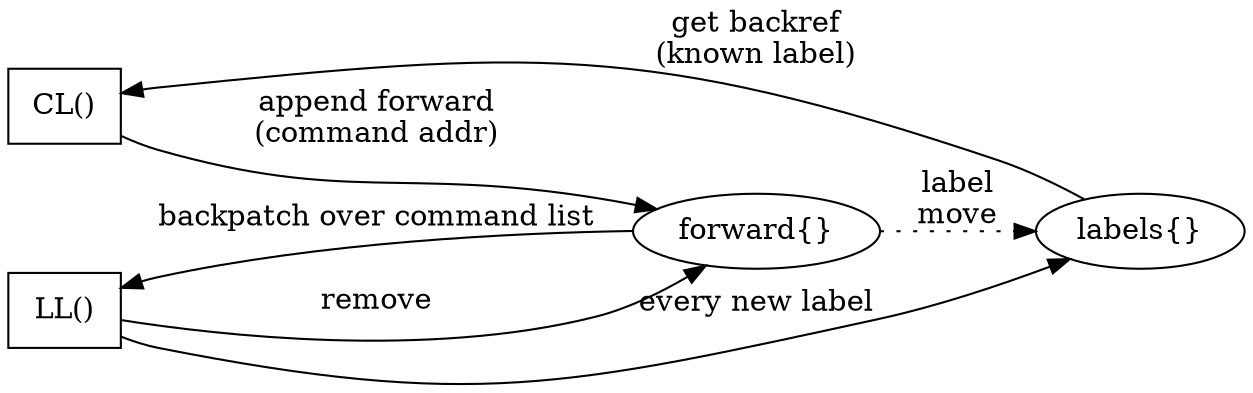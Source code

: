 digraph {
    rankdir=LR;

    CL [label="CL()",shape=box]
    LL [label="LL()",shape=box]
    labels [label="labels{}"]
    forward [label="forward{}"]

    labels -> CL [label="get backref\n(known label)"]
    CL -> forward [label="append forward\n(command addr)"]
    LL -> labels [label="every new label"]
    forward -> LL [label="backpatch over command list"]
    LL -> forward [label="remove"]
    forward -> labels [label="label\nmove",style=dotted]

    {rank=same; CL; LL; }
}
